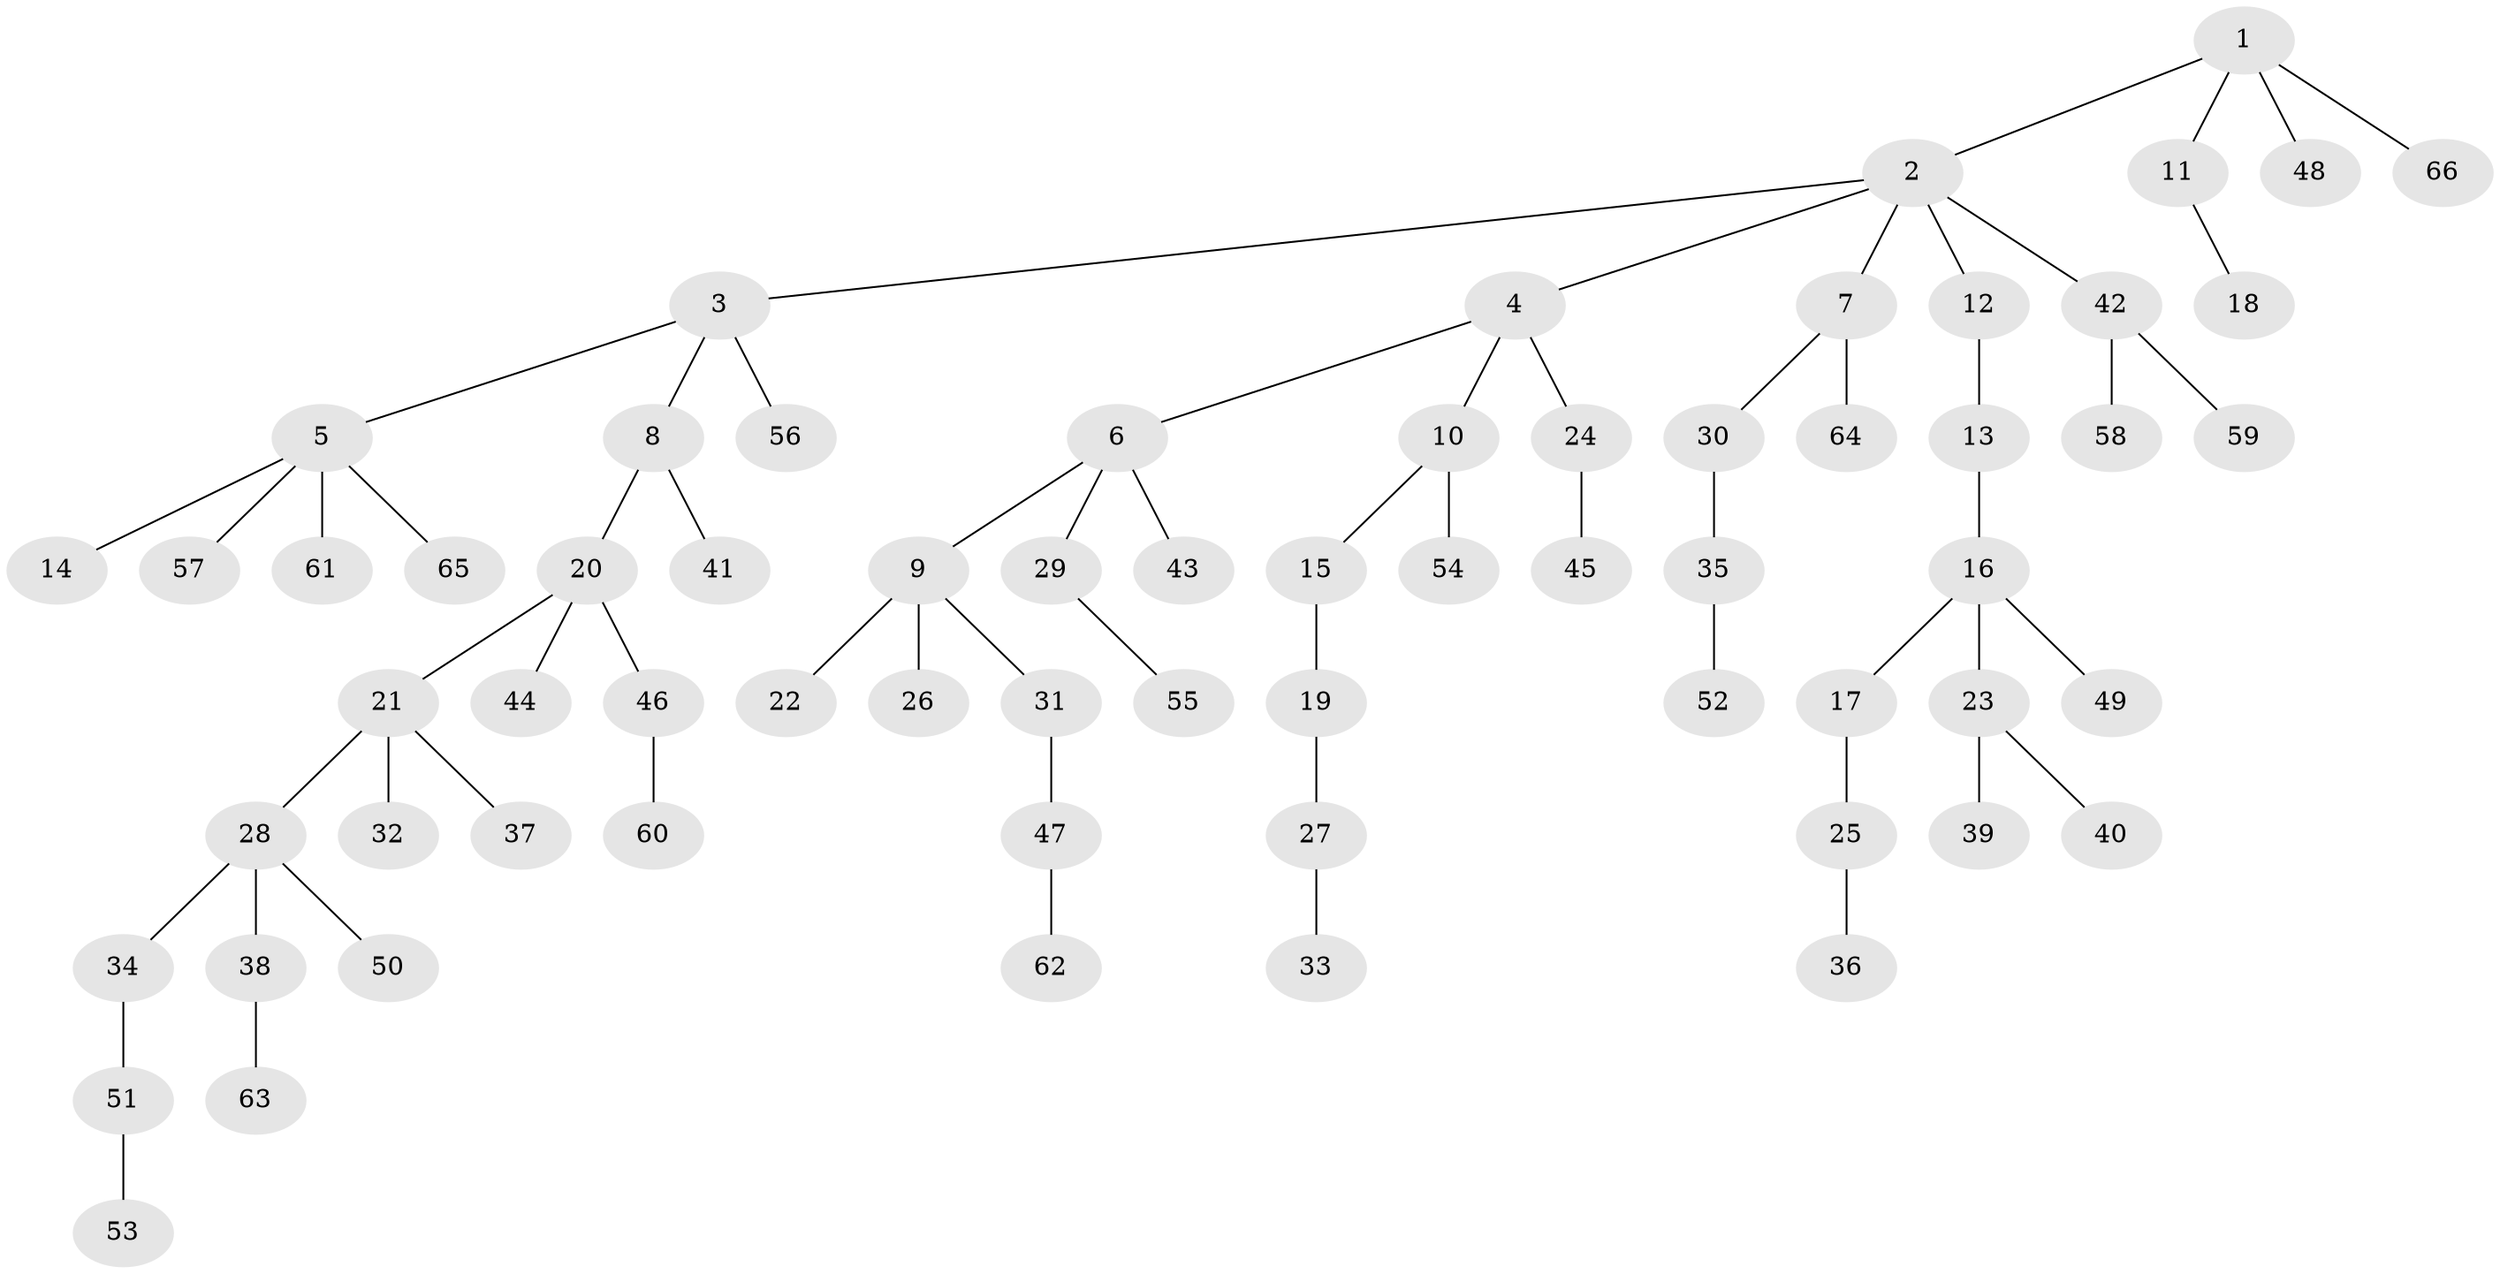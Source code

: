// coarse degree distribution, {8: 0.038461538461538464, 3: 0.07692307692307693, 6: 0.038461538461538464, 2: 0.19230769230769232, 1: 0.6153846153846154, 4: 0.038461538461538464}
// Generated by graph-tools (version 1.1) at 2025/19/03/04/25 18:19:15]
// undirected, 66 vertices, 65 edges
graph export_dot {
graph [start="1"]
  node [color=gray90,style=filled];
  1;
  2;
  3;
  4;
  5;
  6;
  7;
  8;
  9;
  10;
  11;
  12;
  13;
  14;
  15;
  16;
  17;
  18;
  19;
  20;
  21;
  22;
  23;
  24;
  25;
  26;
  27;
  28;
  29;
  30;
  31;
  32;
  33;
  34;
  35;
  36;
  37;
  38;
  39;
  40;
  41;
  42;
  43;
  44;
  45;
  46;
  47;
  48;
  49;
  50;
  51;
  52;
  53;
  54;
  55;
  56;
  57;
  58;
  59;
  60;
  61;
  62;
  63;
  64;
  65;
  66;
  1 -- 2;
  1 -- 11;
  1 -- 48;
  1 -- 66;
  2 -- 3;
  2 -- 4;
  2 -- 7;
  2 -- 12;
  2 -- 42;
  3 -- 5;
  3 -- 8;
  3 -- 56;
  4 -- 6;
  4 -- 10;
  4 -- 24;
  5 -- 14;
  5 -- 57;
  5 -- 61;
  5 -- 65;
  6 -- 9;
  6 -- 29;
  6 -- 43;
  7 -- 30;
  7 -- 64;
  8 -- 20;
  8 -- 41;
  9 -- 22;
  9 -- 26;
  9 -- 31;
  10 -- 15;
  10 -- 54;
  11 -- 18;
  12 -- 13;
  13 -- 16;
  15 -- 19;
  16 -- 17;
  16 -- 23;
  16 -- 49;
  17 -- 25;
  19 -- 27;
  20 -- 21;
  20 -- 44;
  20 -- 46;
  21 -- 28;
  21 -- 32;
  21 -- 37;
  23 -- 39;
  23 -- 40;
  24 -- 45;
  25 -- 36;
  27 -- 33;
  28 -- 34;
  28 -- 38;
  28 -- 50;
  29 -- 55;
  30 -- 35;
  31 -- 47;
  34 -- 51;
  35 -- 52;
  38 -- 63;
  42 -- 58;
  42 -- 59;
  46 -- 60;
  47 -- 62;
  51 -- 53;
}
